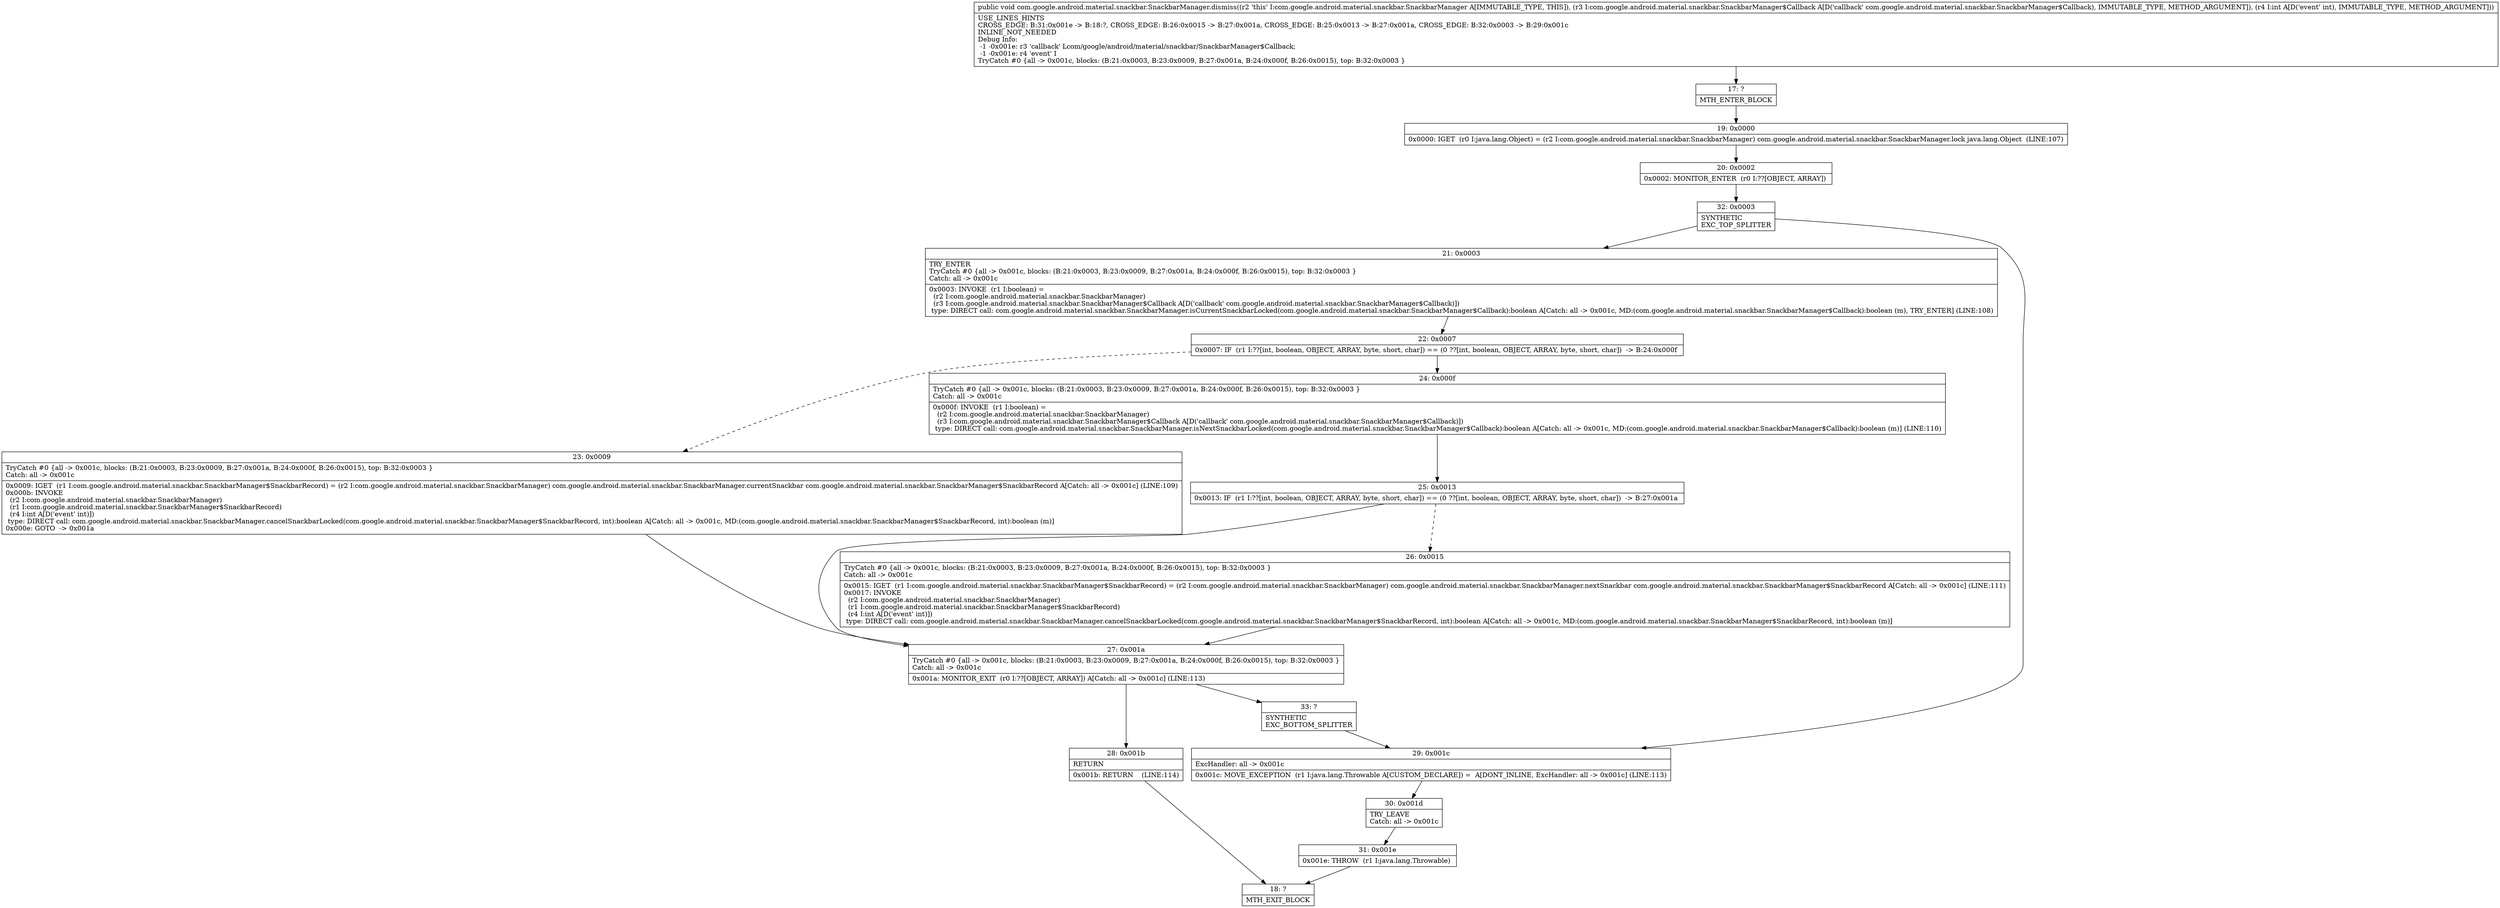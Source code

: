 digraph "CFG forcom.google.android.material.snackbar.SnackbarManager.dismiss(Lcom\/google\/android\/material\/snackbar\/SnackbarManager$Callback;I)V" {
Node_17 [shape=record,label="{17\:\ ?|MTH_ENTER_BLOCK\l}"];
Node_19 [shape=record,label="{19\:\ 0x0000|0x0000: IGET  (r0 I:java.lang.Object) = (r2 I:com.google.android.material.snackbar.SnackbarManager) com.google.android.material.snackbar.SnackbarManager.lock java.lang.Object  (LINE:107)\l}"];
Node_20 [shape=record,label="{20\:\ 0x0002|0x0002: MONITOR_ENTER  (r0 I:??[OBJECT, ARRAY]) \l}"];
Node_32 [shape=record,label="{32\:\ 0x0003|SYNTHETIC\lEXC_TOP_SPLITTER\l}"];
Node_21 [shape=record,label="{21\:\ 0x0003|TRY_ENTER\lTryCatch #0 \{all \-\> 0x001c, blocks: (B:21:0x0003, B:23:0x0009, B:27:0x001a, B:24:0x000f, B:26:0x0015), top: B:32:0x0003 \}\lCatch: all \-\> 0x001c\l|0x0003: INVOKE  (r1 I:boolean) = \l  (r2 I:com.google.android.material.snackbar.SnackbarManager)\l  (r3 I:com.google.android.material.snackbar.SnackbarManager$Callback A[D('callback' com.google.android.material.snackbar.SnackbarManager$Callback)])\l type: DIRECT call: com.google.android.material.snackbar.SnackbarManager.isCurrentSnackbarLocked(com.google.android.material.snackbar.SnackbarManager$Callback):boolean A[Catch: all \-\> 0x001c, MD:(com.google.android.material.snackbar.SnackbarManager$Callback):boolean (m), TRY_ENTER] (LINE:108)\l}"];
Node_22 [shape=record,label="{22\:\ 0x0007|0x0007: IF  (r1 I:??[int, boolean, OBJECT, ARRAY, byte, short, char]) == (0 ??[int, boolean, OBJECT, ARRAY, byte, short, char])  \-\> B:24:0x000f \l}"];
Node_23 [shape=record,label="{23\:\ 0x0009|TryCatch #0 \{all \-\> 0x001c, blocks: (B:21:0x0003, B:23:0x0009, B:27:0x001a, B:24:0x000f, B:26:0x0015), top: B:32:0x0003 \}\lCatch: all \-\> 0x001c\l|0x0009: IGET  (r1 I:com.google.android.material.snackbar.SnackbarManager$SnackbarRecord) = (r2 I:com.google.android.material.snackbar.SnackbarManager) com.google.android.material.snackbar.SnackbarManager.currentSnackbar com.google.android.material.snackbar.SnackbarManager$SnackbarRecord A[Catch: all \-\> 0x001c] (LINE:109)\l0x000b: INVOKE  \l  (r2 I:com.google.android.material.snackbar.SnackbarManager)\l  (r1 I:com.google.android.material.snackbar.SnackbarManager$SnackbarRecord)\l  (r4 I:int A[D('event' int)])\l type: DIRECT call: com.google.android.material.snackbar.SnackbarManager.cancelSnackbarLocked(com.google.android.material.snackbar.SnackbarManager$SnackbarRecord, int):boolean A[Catch: all \-\> 0x001c, MD:(com.google.android.material.snackbar.SnackbarManager$SnackbarRecord, int):boolean (m)]\l0x000e: GOTO  \-\> 0x001a \l}"];
Node_27 [shape=record,label="{27\:\ 0x001a|TryCatch #0 \{all \-\> 0x001c, blocks: (B:21:0x0003, B:23:0x0009, B:27:0x001a, B:24:0x000f, B:26:0x0015), top: B:32:0x0003 \}\lCatch: all \-\> 0x001c\l|0x001a: MONITOR_EXIT  (r0 I:??[OBJECT, ARRAY]) A[Catch: all \-\> 0x001c] (LINE:113)\l}"];
Node_28 [shape=record,label="{28\:\ 0x001b|RETURN\l|0x001b: RETURN    (LINE:114)\l}"];
Node_18 [shape=record,label="{18\:\ ?|MTH_EXIT_BLOCK\l}"];
Node_33 [shape=record,label="{33\:\ ?|SYNTHETIC\lEXC_BOTTOM_SPLITTER\l}"];
Node_24 [shape=record,label="{24\:\ 0x000f|TryCatch #0 \{all \-\> 0x001c, blocks: (B:21:0x0003, B:23:0x0009, B:27:0x001a, B:24:0x000f, B:26:0x0015), top: B:32:0x0003 \}\lCatch: all \-\> 0x001c\l|0x000f: INVOKE  (r1 I:boolean) = \l  (r2 I:com.google.android.material.snackbar.SnackbarManager)\l  (r3 I:com.google.android.material.snackbar.SnackbarManager$Callback A[D('callback' com.google.android.material.snackbar.SnackbarManager$Callback)])\l type: DIRECT call: com.google.android.material.snackbar.SnackbarManager.isNextSnackbarLocked(com.google.android.material.snackbar.SnackbarManager$Callback):boolean A[Catch: all \-\> 0x001c, MD:(com.google.android.material.snackbar.SnackbarManager$Callback):boolean (m)] (LINE:110)\l}"];
Node_25 [shape=record,label="{25\:\ 0x0013|0x0013: IF  (r1 I:??[int, boolean, OBJECT, ARRAY, byte, short, char]) == (0 ??[int, boolean, OBJECT, ARRAY, byte, short, char])  \-\> B:27:0x001a \l}"];
Node_26 [shape=record,label="{26\:\ 0x0015|TryCatch #0 \{all \-\> 0x001c, blocks: (B:21:0x0003, B:23:0x0009, B:27:0x001a, B:24:0x000f, B:26:0x0015), top: B:32:0x0003 \}\lCatch: all \-\> 0x001c\l|0x0015: IGET  (r1 I:com.google.android.material.snackbar.SnackbarManager$SnackbarRecord) = (r2 I:com.google.android.material.snackbar.SnackbarManager) com.google.android.material.snackbar.SnackbarManager.nextSnackbar com.google.android.material.snackbar.SnackbarManager$SnackbarRecord A[Catch: all \-\> 0x001c] (LINE:111)\l0x0017: INVOKE  \l  (r2 I:com.google.android.material.snackbar.SnackbarManager)\l  (r1 I:com.google.android.material.snackbar.SnackbarManager$SnackbarRecord)\l  (r4 I:int A[D('event' int)])\l type: DIRECT call: com.google.android.material.snackbar.SnackbarManager.cancelSnackbarLocked(com.google.android.material.snackbar.SnackbarManager$SnackbarRecord, int):boolean A[Catch: all \-\> 0x001c, MD:(com.google.android.material.snackbar.SnackbarManager$SnackbarRecord, int):boolean (m)]\l}"];
Node_29 [shape=record,label="{29\:\ 0x001c|ExcHandler: all \-\> 0x001c\l|0x001c: MOVE_EXCEPTION  (r1 I:java.lang.Throwable A[CUSTOM_DECLARE]) =  A[DONT_INLINE, ExcHandler: all \-\> 0x001c] (LINE:113)\l}"];
Node_30 [shape=record,label="{30\:\ 0x001d|TRY_LEAVE\lCatch: all \-\> 0x001c\l}"];
Node_31 [shape=record,label="{31\:\ 0x001e|0x001e: THROW  (r1 I:java.lang.Throwable) \l}"];
MethodNode[shape=record,label="{public void com.google.android.material.snackbar.SnackbarManager.dismiss((r2 'this' I:com.google.android.material.snackbar.SnackbarManager A[IMMUTABLE_TYPE, THIS]), (r3 I:com.google.android.material.snackbar.SnackbarManager$Callback A[D('callback' com.google.android.material.snackbar.SnackbarManager$Callback), IMMUTABLE_TYPE, METHOD_ARGUMENT]), (r4 I:int A[D('event' int), IMMUTABLE_TYPE, METHOD_ARGUMENT]))  | USE_LINES_HINTS\lCROSS_EDGE: B:31:0x001e \-\> B:18:?, CROSS_EDGE: B:26:0x0015 \-\> B:27:0x001a, CROSS_EDGE: B:25:0x0013 \-\> B:27:0x001a, CROSS_EDGE: B:32:0x0003 \-\> B:29:0x001c\lINLINE_NOT_NEEDED\lDebug Info:\l  \-1 \-0x001e: r3 'callback' Lcom\/google\/android\/material\/snackbar\/SnackbarManager$Callback;\l  \-1 \-0x001e: r4 'event' I\lTryCatch #0 \{all \-\> 0x001c, blocks: (B:21:0x0003, B:23:0x0009, B:27:0x001a, B:24:0x000f, B:26:0x0015), top: B:32:0x0003 \}\l}"];
MethodNode -> Node_17;Node_17 -> Node_19;
Node_19 -> Node_20;
Node_20 -> Node_32;
Node_32 -> Node_21;
Node_32 -> Node_29;
Node_21 -> Node_22;
Node_22 -> Node_23[style=dashed];
Node_22 -> Node_24;
Node_23 -> Node_27;
Node_27 -> Node_28;
Node_27 -> Node_33;
Node_28 -> Node_18;
Node_33 -> Node_29;
Node_24 -> Node_25;
Node_25 -> Node_26[style=dashed];
Node_25 -> Node_27;
Node_26 -> Node_27;
Node_29 -> Node_30;
Node_30 -> Node_31;
Node_31 -> Node_18;
}


